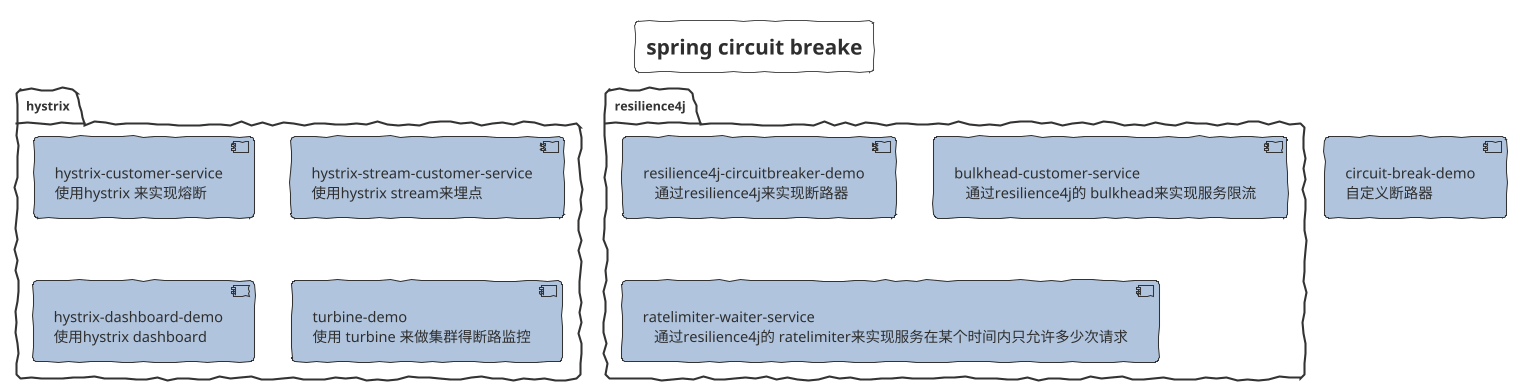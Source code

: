 @startuml SPRING_CIRCUIT_BREAKE
!theme sketchy-outline
title spring circuit breake
skinparam interface {
}
skinparam component {
   backgroundColor LightSteelBlue
   FontSize 14
   ArrowFontSize 14
   ArrowFontColor #777777
   ArrowColor #FF6655
}
component cbd[
circuit-break-demo
自定义断路器
]

package hystrix{
   component hcs[
   hystrix-customer-service
   使用hystrix 来实现熔断
   ]
   component hscs[
   hystrix-stream-customer-service
   使用hystrix stream来埋点
   ]
   component hdd[
   hystrix-dashboard-demo
   使用hystrix dashboard
   ]
   component htb[
   turbine-demo
   使用 turbine 来做集群得断路监控
   ]

}

package resilience4j{
    component rcd[
   resilience4j-circuitbreaker-demo
      通过resilience4j来实现断路器
   ]
   component bcs[
   bulkhead-customer-service
      通过resilience4j的 bulkhead来实现服务限流
   ]

   component rws[
   ratelimiter-waiter-service
      通过resilience4j的 ratelimiter来实现服务在某个时间内只允许多少次请求
   ]
}

@enduml
